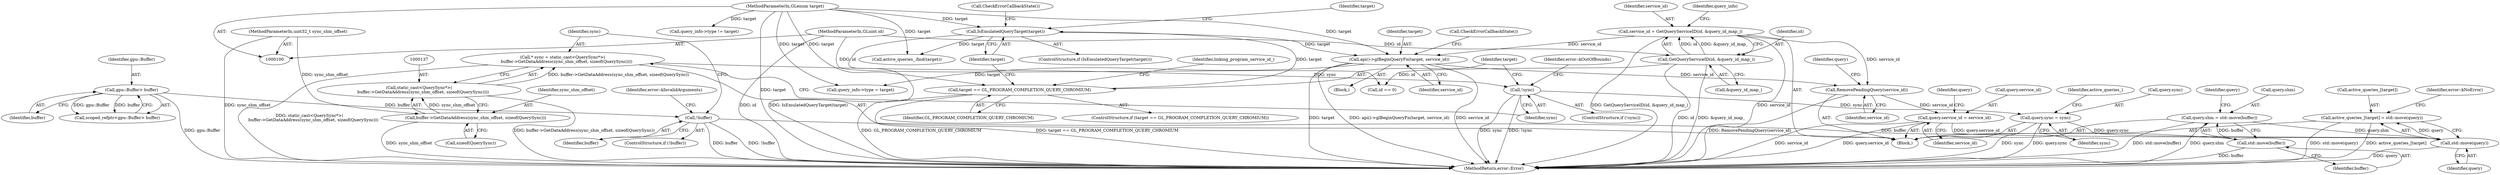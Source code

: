 digraph "0_Chrome_a4150b688a754d3d10d2ca385155b1c95d77d6ae_4@API" {
"1000233" [label="(Call,active_queries_[target] = std::move(query))"];
"1000237" [label="(Call,std::move(query))"];
"1000222" [label="(Call,query.shm = std::move(buffer))"];
"1000226" [label="(Call,std::move(buffer))"];
"1000129" [label="(Call,!buffer)"];
"1000123" [label="(Call,gpu::Buffer> buffer)"];
"1000228" [label="(Call,query.sync = sync)"];
"1000143" [label="(Call,!sync)"];
"1000134" [label="(Call,* sync = static_cast<QuerySync*>(\n      buffer->GetDataAddress(sync_shm_offset, sizeof(QuerySync))))"];
"1000136" [label="(Call,static_cast<QuerySync*>(\n      buffer->GetDataAddress(sync_shm_offset, sizeof(QuerySync))))"];
"1000138" [label="(Call,buffer->GetDataAddress(sync_shm_offset, sizeof(QuerySync)))"];
"1000104" [label="(MethodParameterIn,uint32_t sync_shm_offset)"];
"1000217" [label="(Call,query.service_id = service_id)"];
"1000214" [label="(Call,RemovePendingQuery(service_id))"];
"1000107" [label="(Call,service_id = GetQueryServiceID(id, &query_id_map_))"];
"1000109" [label="(Call,GetQueryServiceID(id, &query_id_map_))"];
"1000102" [label="(MethodParameterIn,GLuint id)"];
"1000201" [label="(Call,api()->glBeginQueryFn(target, service_id))"];
"1000156" [label="(Call,IsEmulatedQueryTarget(target))"];
"1000148" [label="(Call,target == GL_PROGRAM_COMPLETION_QUERY_CHROMIUM)"];
"1000101" [label="(MethodParameterIn,GLenum target)"];
"1000139" [label="(Identifier,sync_shm_offset)"];
"1000224" [label="(Identifier,query)"];
"1000128" [label="(ControlStructure,if (!buffer))"];
"1000221" [label="(Identifier,service_id)"];
"1000232" [label="(Identifier,sync)"];
"1000130" [label="(Identifier,buffer)"];
"1000223" [label="(Call,query.shm)"];
"1000143" [label="(Call,!sync)"];
"1000215" [label="(Identifier,service_id)"];
"1000222" [label="(Call,query.shm = std::move(buffer))"];
"1000205" [label="(Call,CheckErrorCallbackState())"];
"1000155" [label="(ControlStructure,if (IsEmulatedQueryTarget(target)))"];
"1000104" [label="(MethodParameterIn,uint32_t sync_shm_offset)"];
"1000111" [label="(Call,&query_id_map_)"];
"1000109" [label="(Call,GetQueryServiceID(id, &query_id_map_))"];
"1000171" [label="(Call,id == 0)"];
"1000140" [label="(Call,sizeof(QuerySync))"];
"1000157" [label="(Identifier,target)"];
"1000110" [label="(Identifier,id)"];
"1000219" [label="(Identifier,query)"];
"1000142" [label="(ControlStructure,if (!sync))"];
"1000156" [label="(Call,IsEmulatedQueryTarget(target))"];
"1000101" [label="(MethodParameterIn,GLenum target)"];
"1000161" [label="(Call,active_queries_.find(target))"];
"1000136" [label="(Call,static_cast<QuerySync*>(\n      buffer->GetDataAddress(sync_shm_offset, sizeof(QuerySync))))"];
"1000138" [label="(Call,buffer->GetDataAddress(sync_shm_offset, sizeof(QuerySync)))"];
"1000135" [label="(Identifier,sync)"];
"1000214" [label="(Call,RemovePendingQuery(service_id))"];
"1000108" [label="(Identifier,service_id)"];
"1000203" [label="(Identifier,service_id)"];
"1000200" [label="(Call,CheckErrorCallbackState())"];
"1000148" [label="(Call,target == GL_PROGRAM_COMPLETION_QUERY_CHROMIUM)"];
"1000230" [label="(Identifier,query)"];
"1000146" [label="(Identifier,error::kOutOfBounds)"];
"1000124" [label="(Identifier,gpu::Buffer)"];
"1000237" [label="(Call,std::move(query))"];
"1000217" [label="(Call,query.service_id = service_id)"];
"1000129" [label="(Call,!buffer)"];
"1000240" [label="(Identifier,error::kNoError)"];
"1000229" [label="(Call,query.sync)"];
"1000153" [label="(Identifier,linking_program_service_id_)"];
"1000107" [label="(Call,service_id = GetQueryServiceID(id, &query_id_map_))"];
"1000125" [label="(Identifier,buffer)"];
"1000162" [label="(Identifier,target)"];
"1000187" [label="(Call,query_info->type != target)"];
"1000235" [label="(Identifier,active_queries_)"];
"1000102" [label="(MethodParameterIn,GLuint id)"];
"1000228" [label="(Call,query.sync = sync)"];
"1000202" [label="(Identifier,target)"];
"1000233" [label="(Call,active_queries_[target] = std::move(query))"];
"1000241" [label="(MethodReturn,error::Error)"];
"1000149" [label="(Identifier,target)"];
"1000238" [label="(Identifier,query)"];
"1000201" [label="(Call,api()->glBeginQueryFn(target, service_id))"];
"1000115" [label="(Identifier,query_info)"];
"1000226" [label="(Call,std::move(buffer))"];
"1000147" [label="(ControlStructure,if (target == GL_PROGRAM_COMPLETION_QUERY_CHROMIUM))"];
"1000134" [label="(Call,* sync = static_cast<QuerySync*>(\n      buffer->GetDataAddress(sync_shm_offset, sizeof(QuerySync))))"];
"1000132" [label="(Identifier,error::kInvalidArguments)"];
"1000218" [label="(Call,query.service_id)"];
"1000234" [label="(Call,active_queries_[target])"];
"1000105" [label="(Block,)"];
"1000209" [label="(Call,query_info->type = target)"];
"1000150" [label="(Identifier,GL_PROGRAM_COMPLETION_QUERY_CHROMIUM)"];
"1000199" [label="(Block,)"];
"1000121" [label="(Call,scoped_refptr<gpu::Buffer> buffer)"];
"1000123" [label="(Call,gpu::Buffer> buffer)"];
"1000227" [label="(Identifier,buffer)"];
"1000144" [label="(Identifier,sync)"];
"1000233" -> "1000105"  [label="AST: "];
"1000233" -> "1000237"  [label="CFG: "];
"1000234" -> "1000233"  [label="AST: "];
"1000237" -> "1000233"  [label="AST: "];
"1000240" -> "1000233"  [label="CFG: "];
"1000233" -> "1000241"  [label="DDG: std::move(query)"];
"1000233" -> "1000241"  [label="DDG: active_queries_[target]"];
"1000237" -> "1000233"  [label="DDG: query"];
"1000237" -> "1000238"  [label="CFG: "];
"1000238" -> "1000237"  [label="AST: "];
"1000237" -> "1000241"  [label="DDG: query"];
"1000222" -> "1000237"  [label="DDG: query.shm"];
"1000228" -> "1000237"  [label="DDG: query.sync"];
"1000217" -> "1000237"  [label="DDG: query.service_id"];
"1000222" -> "1000105"  [label="AST: "];
"1000222" -> "1000226"  [label="CFG: "];
"1000223" -> "1000222"  [label="AST: "];
"1000226" -> "1000222"  [label="AST: "];
"1000230" -> "1000222"  [label="CFG: "];
"1000222" -> "1000241"  [label="DDG: std::move(buffer)"];
"1000222" -> "1000241"  [label="DDG: query.shm"];
"1000226" -> "1000222"  [label="DDG: buffer"];
"1000226" -> "1000227"  [label="CFG: "];
"1000227" -> "1000226"  [label="AST: "];
"1000226" -> "1000241"  [label="DDG: buffer"];
"1000129" -> "1000226"  [label="DDG: buffer"];
"1000129" -> "1000128"  [label="AST: "];
"1000129" -> "1000130"  [label="CFG: "];
"1000130" -> "1000129"  [label="AST: "];
"1000132" -> "1000129"  [label="CFG: "];
"1000135" -> "1000129"  [label="CFG: "];
"1000129" -> "1000241"  [label="DDG: buffer"];
"1000129" -> "1000241"  [label="DDG: !buffer"];
"1000123" -> "1000129"  [label="DDG: buffer"];
"1000123" -> "1000121"  [label="AST: "];
"1000123" -> "1000125"  [label="CFG: "];
"1000124" -> "1000123"  [label="AST: "];
"1000125" -> "1000123"  [label="AST: "];
"1000121" -> "1000123"  [label="CFG: "];
"1000123" -> "1000241"  [label="DDG: gpu::Buffer"];
"1000123" -> "1000121"  [label="DDG: gpu::Buffer"];
"1000123" -> "1000121"  [label="DDG: buffer"];
"1000228" -> "1000105"  [label="AST: "];
"1000228" -> "1000232"  [label="CFG: "];
"1000229" -> "1000228"  [label="AST: "];
"1000232" -> "1000228"  [label="AST: "];
"1000235" -> "1000228"  [label="CFG: "];
"1000228" -> "1000241"  [label="DDG: sync"];
"1000228" -> "1000241"  [label="DDG: query.sync"];
"1000143" -> "1000228"  [label="DDG: sync"];
"1000143" -> "1000142"  [label="AST: "];
"1000143" -> "1000144"  [label="CFG: "];
"1000144" -> "1000143"  [label="AST: "];
"1000146" -> "1000143"  [label="CFG: "];
"1000149" -> "1000143"  [label="CFG: "];
"1000143" -> "1000241"  [label="DDG: sync"];
"1000143" -> "1000241"  [label="DDG: !sync"];
"1000134" -> "1000143"  [label="DDG: sync"];
"1000134" -> "1000105"  [label="AST: "];
"1000134" -> "1000136"  [label="CFG: "];
"1000135" -> "1000134"  [label="AST: "];
"1000136" -> "1000134"  [label="AST: "];
"1000144" -> "1000134"  [label="CFG: "];
"1000134" -> "1000241"  [label="DDG: static_cast<QuerySync*>(\n      buffer->GetDataAddress(sync_shm_offset, sizeof(QuerySync)))"];
"1000136" -> "1000134"  [label="DDG: buffer->GetDataAddress(sync_shm_offset, sizeof(QuerySync))"];
"1000136" -> "1000138"  [label="CFG: "];
"1000137" -> "1000136"  [label="AST: "];
"1000138" -> "1000136"  [label="AST: "];
"1000136" -> "1000241"  [label="DDG: buffer->GetDataAddress(sync_shm_offset, sizeof(QuerySync))"];
"1000138" -> "1000136"  [label="DDG: sync_shm_offset"];
"1000138" -> "1000140"  [label="CFG: "];
"1000139" -> "1000138"  [label="AST: "];
"1000140" -> "1000138"  [label="AST: "];
"1000138" -> "1000241"  [label="DDG: sync_shm_offset"];
"1000104" -> "1000138"  [label="DDG: sync_shm_offset"];
"1000104" -> "1000100"  [label="AST: "];
"1000104" -> "1000241"  [label="DDG: sync_shm_offset"];
"1000217" -> "1000105"  [label="AST: "];
"1000217" -> "1000221"  [label="CFG: "];
"1000218" -> "1000217"  [label="AST: "];
"1000221" -> "1000217"  [label="AST: "];
"1000224" -> "1000217"  [label="CFG: "];
"1000217" -> "1000241"  [label="DDG: service_id"];
"1000217" -> "1000241"  [label="DDG: query.service_id"];
"1000214" -> "1000217"  [label="DDG: service_id"];
"1000214" -> "1000105"  [label="AST: "];
"1000214" -> "1000215"  [label="CFG: "];
"1000215" -> "1000214"  [label="AST: "];
"1000219" -> "1000214"  [label="CFG: "];
"1000214" -> "1000241"  [label="DDG: RemovePendingQuery(service_id)"];
"1000107" -> "1000214"  [label="DDG: service_id"];
"1000201" -> "1000214"  [label="DDG: service_id"];
"1000107" -> "1000105"  [label="AST: "];
"1000107" -> "1000109"  [label="CFG: "];
"1000108" -> "1000107"  [label="AST: "];
"1000109" -> "1000107"  [label="AST: "];
"1000115" -> "1000107"  [label="CFG: "];
"1000107" -> "1000241"  [label="DDG: service_id"];
"1000107" -> "1000241"  [label="DDG: GetQueryServiceID(id, &query_id_map_)"];
"1000109" -> "1000107"  [label="DDG: id"];
"1000109" -> "1000107"  [label="DDG: &query_id_map_"];
"1000107" -> "1000201"  [label="DDG: service_id"];
"1000109" -> "1000111"  [label="CFG: "];
"1000110" -> "1000109"  [label="AST: "];
"1000111" -> "1000109"  [label="AST: "];
"1000109" -> "1000241"  [label="DDG: id"];
"1000109" -> "1000241"  [label="DDG: &query_id_map_"];
"1000102" -> "1000109"  [label="DDG: id"];
"1000109" -> "1000171"  [label="DDG: id"];
"1000102" -> "1000100"  [label="AST: "];
"1000102" -> "1000241"  [label="DDG: id"];
"1000102" -> "1000171"  [label="DDG: id"];
"1000201" -> "1000199"  [label="AST: "];
"1000201" -> "1000203"  [label="CFG: "];
"1000202" -> "1000201"  [label="AST: "];
"1000203" -> "1000201"  [label="AST: "];
"1000205" -> "1000201"  [label="CFG: "];
"1000201" -> "1000241"  [label="DDG: api()->glBeginQueryFn(target, service_id)"];
"1000201" -> "1000241"  [label="DDG: service_id"];
"1000201" -> "1000241"  [label="DDG: target"];
"1000156" -> "1000201"  [label="DDG: target"];
"1000101" -> "1000201"  [label="DDG: target"];
"1000201" -> "1000209"  [label="DDG: target"];
"1000156" -> "1000155"  [label="AST: "];
"1000156" -> "1000157"  [label="CFG: "];
"1000157" -> "1000156"  [label="AST: "];
"1000162" -> "1000156"  [label="CFG: "];
"1000200" -> "1000156"  [label="CFG: "];
"1000156" -> "1000241"  [label="DDG: IsEmulatedQueryTarget(target)"];
"1000148" -> "1000156"  [label="DDG: target"];
"1000101" -> "1000156"  [label="DDG: target"];
"1000156" -> "1000161"  [label="DDG: target"];
"1000148" -> "1000147"  [label="AST: "];
"1000148" -> "1000150"  [label="CFG: "];
"1000149" -> "1000148"  [label="AST: "];
"1000150" -> "1000148"  [label="AST: "];
"1000153" -> "1000148"  [label="CFG: "];
"1000157" -> "1000148"  [label="CFG: "];
"1000148" -> "1000241"  [label="DDG: GL_PROGRAM_COMPLETION_QUERY_CHROMIUM"];
"1000148" -> "1000241"  [label="DDG: target == GL_PROGRAM_COMPLETION_QUERY_CHROMIUM"];
"1000101" -> "1000148"  [label="DDG: target"];
"1000101" -> "1000100"  [label="AST: "];
"1000101" -> "1000241"  [label="DDG: target"];
"1000101" -> "1000161"  [label="DDG: target"];
"1000101" -> "1000187"  [label="DDG: target"];
"1000101" -> "1000209"  [label="DDG: target"];
}
